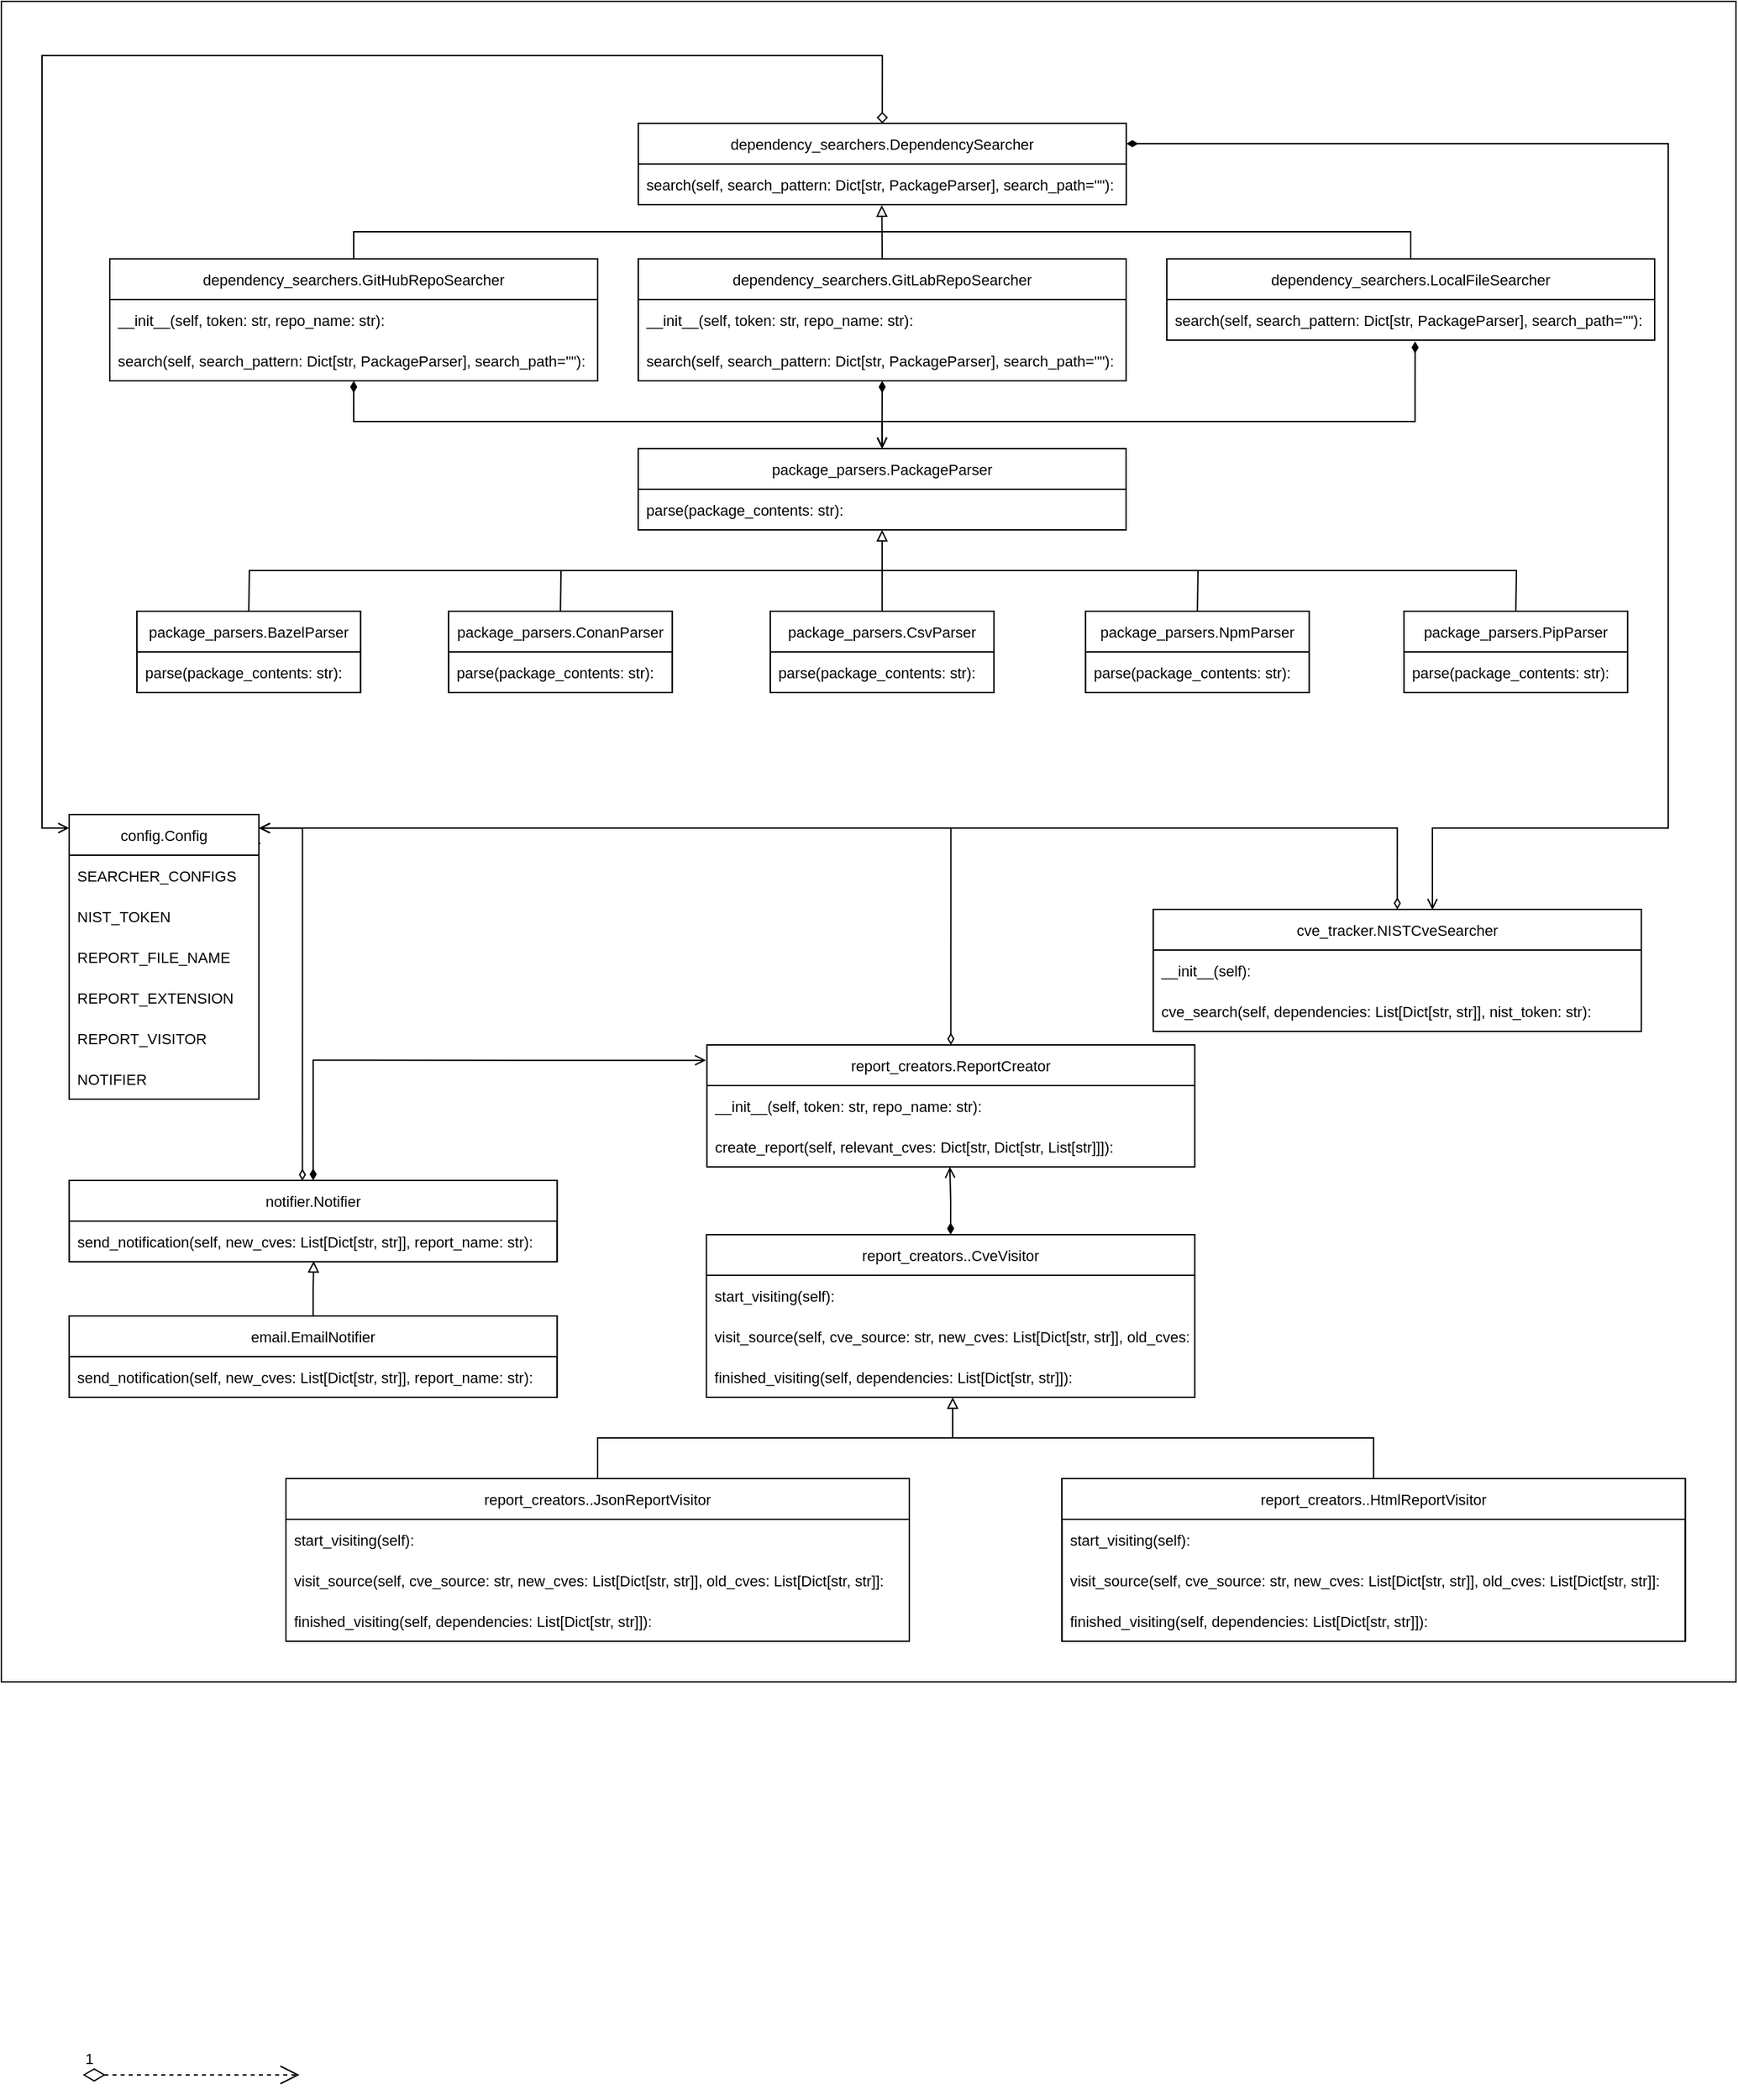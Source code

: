 <mxfile version="16.5.1" type="device"><diagram name="Page-1" id="52a04d89-c75d-2922-d76d-85b35f80e030"><mxGraphModel dx="425" dy="3522" grid="1" gridSize="10" guides="1" tooltips="1" connect="1" arrows="1" fold="1" page="1" pageScale="1" pageWidth="1100" pageHeight="850" background="none" math="0" shadow="0"><root><mxCell id="0"/><mxCell id="1" parent="0"/><mxCell id="kn9qa-y9ebfBSx-fWGVh-819" value="" style="rounded=0;whiteSpace=wrap;html=1;fontSize=11;" vertex="1" parent="1"><mxGeometry x="1100" y="-1770" width="1280" height="1240" as="geometry"/></mxCell><mxCell id="kn9qa-y9ebfBSx-fWGVh-545" value="" style="rounded=0;whiteSpace=wrap;html=1;fontSize=11;" vertex="1" parent="1"><mxGeometry x="1569.93" y="-1580" width="360" height="90" as="geometry"/></mxCell><mxCell id="kn9qa-y9ebfBSx-fWGVh-546" value="" style="rounded=0;whiteSpace=wrap;html=1;fontSize=11;" vertex="1" parent="1"><mxGeometry x="1180" y="-1580" width="360" height="90" as="geometry"/></mxCell><mxCell id="kn9qa-y9ebfBSx-fWGVh-548" value="" style="rounded=0;whiteSpace=wrap;html=1;fontSize=11;" vertex="1" parent="1"><mxGeometry x="1960" y="-1580" width="360" height="60" as="geometry"/></mxCell><mxCell id="kn9qa-y9ebfBSx-fWGVh-862" style="edgeStyle=orthogonalEdgeStyle;rounded=0;orthogonalLoop=1;jettySize=auto;html=1;exitX=0.5;exitY=0;exitDx=0;exitDy=0;fontSize=11;startArrow=diamond;startFill=0;endArrow=open;endFill=0;" edge="1" parent="1" source="kn9qa-y9ebfBSx-fWGVh-562" target="kn9qa-y9ebfBSx-fWGVh-795"><mxGeometry relative="1" as="geometry"><mxPoint x="1150" y="-1150" as="targetPoint"/><Array as="points"><mxPoint x="1750" y="-1730"/><mxPoint x="1130" y="-1730"/><mxPoint x="1130" y="-1160"/></Array></mxGeometry></mxCell><mxCell id="kn9qa-y9ebfBSx-fWGVh-562" value="dependency_searchers.DependencySearcher" style="swimlane;fontStyle=0;childLayout=stackLayout;horizontal=1;startSize=30;horizontalStack=0;resizeParent=1;resizeParentMax=0;resizeLast=0;collapsible=1;marginBottom=0;fontSize=11;" vertex="1" parent="1"><mxGeometry x="1570" y="-1680" width="360.12" height="60" as="geometry"/></mxCell><mxCell id="kn9qa-y9ebfBSx-fWGVh-563" value="search(self, search_pattern: Dict[str, PackageParser], search_path=&quot;&quot;):" style="text;strokeColor=none;fillColor=none;align=left;verticalAlign=middle;spacingLeft=4;spacingRight=4;overflow=hidden;points=[[0,0.5],[1,0.5]];portConstraint=eastwest;rotatable=0;fontSize=11;" vertex="1" parent="kn9qa-y9ebfBSx-fWGVh-562"><mxGeometry y="30" width="360.12" height="30" as="geometry"/></mxCell><mxCell id="kn9qa-y9ebfBSx-fWGVh-566" value="dependency_searchers.GitHubRepoSearcher" style="swimlane;fontStyle=0;childLayout=stackLayout;horizontal=1;startSize=30;horizontalStack=0;resizeParent=1;resizeParentMax=0;resizeLast=0;collapsible=1;marginBottom=0;fontSize=11;" vertex="1" parent="1"><mxGeometry x="1180" y="-1580" width="360.03" height="90" as="geometry"/></mxCell><mxCell id="kn9qa-y9ebfBSx-fWGVh-567" value="__init__(self, token: str, repo_name: str):" style="text;strokeColor=none;fillColor=none;align=left;verticalAlign=middle;spacingLeft=4;spacingRight=4;overflow=hidden;points=[[0,0.5],[1,0.5]];portConstraint=eastwest;rotatable=0;fontSize=11;" vertex="1" parent="kn9qa-y9ebfBSx-fWGVh-566"><mxGeometry y="30" width="360.03" height="30" as="geometry"/></mxCell><mxCell id="kn9qa-y9ebfBSx-fWGVh-568" value="search(self, search_pattern: Dict[str, PackageParser], search_path=&quot;&quot;):" style="text;strokeColor=none;fillColor=none;align=left;verticalAlign=middle;spacingLeft=4;spacingRight=4;overflow=hidden;points=[[0,0.5],[1,0.5]];portConstraint=eastwest;rotatable=0;fontSize=11;" vertex="1" parent="kn9qa-y9ebfBSx-fWGVh-566"><mxGeometry y="60" width="360.03" height="30" as="geometry"/></mxCell><mxCell id="kn9qa-y9ebfBSx-fWGVh-729" style="edgeStyle=orthogonalEdgeStyle;rounded=0;orthogonalLoop=1;jettySize=auto;html=1;exitX=0.5;exitY=0;exitDx=0;exitDy=0;entryX=0.499;entryY=1.014;entryDx=0;entryDy=0;entryPerimeter=0;fontSize=11;startArrow=none;startFill=0;endArrow=block;endFill=0;" edge="1" parent="1" source="kn9qa-y9ebfBSx-fWGVh-571" target="kn9qa-y9ebfBSx-fWGVh-563"><mxGeometry relative="1" as="geometry"/></mxCell><mxCell id="kn9qa-y9ebfBSx-fWGVh-571" value="dependency_searchers.GitLabRepoSearcher" style="swimlane;fontStyle=0;childLayout=stackLayout;horizontal=1;startSize=30;horizontalStack=0;resizeParent=1;resizeParentMax=0;resizeLast=0;collapsible=1;marginBottom=0;fontSize=11;" vertex="1" parent="1"><mxGeometry x="1570" y="-1580" width="360" height="90" as="geometry"/></mxCell><mxCell id="kn9qa-y9ebfBSx-fWGVh-572" value="__init__(self, token: str, repo_name: str):" style="text;strokeColor=none;fillColor=none;align=left;verticalAlign=middle;spacingLeft=4;spacingRight=4;overflow=hidden;points=[[0,0.5],[1,0.5]];portConstraint=eastwest;rotatable=0;fontSize=11;" vertex="1" parent="kn9qa-y9ebfBSx-fWGVh-571"><mxGeometry y="30" width="360" height="30" as="geometry"/></mxCell><mxCell id="kn9qa-y9ebfBSx-fWGVh-573" value="search(self, search_pattern: Dict[str, PackageParser], search_path=&quot;&quot;):" style="text;strokeColor=none;fillColor=none;align=left;verticalAlign=middle;spacingLeft=4;spacingRight=4;overflow=hidden;points=[[0,0.5],[1,0.5]];portConstraint=eastwest;rotatable=0;fontSize=11;" vertex="1" parent="kn9qa-y9ebfBSx-fWGVh-571"><mxGeometry y="60" width="360" height="30" as="geometry"/></mxCell><mxCell id="kn9qa-y9ebfBSx-fWGVh-576" value="dependency_searchers.LocalFileSearcher" style="swimlane;fontStyle=0;childLayout=stackLayout;horizontal=1;startSize=30;horizontalStack=0;resizeParent=1;resizeParentMax=0;resizeLast=0;collapsible=1;marginBottom=0;fontSize=11;" vertex="1" parent="1"><mxGeometry x="1960" y="-1580" width="360" height="60" as="geometry"/></mxCell><mxCell id="kn9qa-y9ebfBSx-fWGVh-577" value="search(self, search_pattern: Dict[str, PackageParser], search_path=&quot;&quot;):" style="text;strokeColor=none;fillColor=none;align=left;verticalAlign=middle;spacingLeft=4;spacingRight=4;overflow=hidden;points=[[0,0.5],[1,0.5]];portConstraint=eastwest;rotatable=0;fontSize=11;" vertex="1" parent="kn9qa-y9ebfBSx-fWGVh-576"><mxGeometry y="30" width="360" height="30" as="geometry"/></mxCell><mxCell id="kn9qa-y9ebfBSx-fWGVh-615" value="" style="rounded=0;whiteSpace=wrap;html=1;fontSize=11;" vertex="1" parent="1"><mxGeometry x="1667.42" y="-1320" width="165.02" height="60" as="geometry"/></mxCell><mxCell id="kn9qa-y9ebfBSx-fWGVh-616" value="" style="rounded=0;whiteSpace=wrap;html=1;fontSize=11;" vertex="1" parent="1"><mxGeometry x="1430.06" y="-1320" width="165.02" height="60" as="geometry"/></mxCell><mxCell id="kn9qa-y9ebfBSx-fWGVh-617" value="" style="rounded=0;whiteSpace=wrap;html=1;fontSize=11;" vertex="1" parent="1"><mxGeometry x="1200.06" y="-1320" width="165.02" height="60" as="geometry"/></mxCell><mxCell id="kn9qa-y9ebfBSx-fWGVh-618" value="package_parsers.BazelParser" style="swimlane;fontStyle=0;childLayout=stackLayout;horizontal=1;startSize=30;horizontalStack=0;resizeParent=1;resizeParentMax=0;resizeLast=0;collapsible=1;marginBottom=0;fontSize=11;" vertex="1" parent="1"><mxGeometry x="1200.08" y="-1320" width="165" height="60" as="geometry"/></mxCell><mxCell id="kn9qa-y9ebfBSx-fWGVh-619" value="parse(package_contents: str):" style="text;strokeColor=none;fillColor=none;align=left;verticalAlign=middle;spacingLeft=4;spacingRight=4;overflow=hidden;points=[[0,0.5],[1,0.5]];portConstraint=eastwest;rotatable=0;fontSize=11;" vertex="1" parent="kn9qa-y9ebfBSx-fWGVh-618"><mxGeometry y="30" width="165" height="30" as="geometry"/></mxCell><mxCell id="kn9qa-y9ebfBSx-fWGVh-836" style="edgeStyle=orthogonalEdgeStyle;rounded=0;orthogonalLoop=1;jettySize=auto;html=1;exitX=0.5;exitY=0;exitDx=0;exitDy=0;entryX=0.5;entryY=1;entryDx=0;entryDy=0;entryPerimeter=0;fontSize=11;startArrow=none;startFill=0;endArrow=block;endFill=0;" edge="1" parent="1" source="kn9qa-y9ebfBSx-fWGVh-620" target="kn9qa-y9ebfBSx-fWGVh-757"><mxGeometry relative="1" as="geometry"/></mxCell><mxCell id="kn9qa-y9ebfBSx-fWGVh-620" value="package_parsers.CsvParser" style="swimlane;fontStyle=0;childLayout=stackLayout;horizontal=1;startSize=30;horizontalStack=0;resizeParent=1;resizeParentMax=0;resizeLast=0;collapsible=1;marginBottom=0;fontSize=11;" vertex="1" parent="1"><mxGeometry x="1667.42" y="-1320" width="165" height="60" as="geometry"/></mxCell><mxCell id="kn9qa-y9ebfBSx-fWGVh-621" value="parse(package_contents: str):" style="text;strokeColor=none;fillColor=none;align=left;verticalAlign=middle;spacingLeft=4;spacingRight=4;overflow=hidden;points=[[0,0.5],[1,0.5]];portConstraint=eastwest;rotatable=0;fontSize=11;" vertex="1" parent="kn9qa-y9ebfBSx-fWGVh-620"><mxGeometry y="30" width="165" height="30" as="geometry"/></mxCell><mxCell id="kn9qa-y9ebfBSx-fWGVh-622" value="" style="rounded=0;whiteSpace=wrap;html=1;fontSize=11;" vertex="1" parent="1"><mxGeometry x="1900.06" y="-1320" width="165.02" height="60" as="geometry"/></mxCell><mxCell id="kn9qa-y9ebfBSx-fWGVh-623" value="package_parsers.ConanParser" style="swimlane;fontStyle=0;childLayout=stackLayout;horizontal=1;startSize=30;horizontalStack=0;resizeParent=1;resizeParentMax=0;resizeLast=0;collapsible=1;marginBottom=0;fontSize=11;" vertex="1" parent="1"><mxGeometry x="1430.06" y="-1320" width="165" height="60" as="geometry"/></mxCell><mxCell id="kn9qa-y9ebfBSx-fWGVh-624" value="parse(package_contents: str):" style="text;strokeColor=none;fillColor=none;align=left;verticalAlign=middle;spacingLeft=4;spacingRight=4;overflow=hidden;points=[[0,0.5],[1,0.5]];portConstraint=eastwest;rotatable=0;fontSize=11;" vertex="1" parent="kn9qa-y9ebfBSx-fWGVh-623"><mxGeometry y="30" width="165" height="30" as="geometry"/></mxCell><mxCell id="kn9qa-y9ebfBSx-fWGVh-625" value="package_parsers.NpmParser" style="swimlane;fontStyle=0;childLayout=stackLayout;horizontal=1;startSize=30;horizontalStack=0;resizeParent=1;resizeParentMax=0;resizeLast=0;collapsible=1;marginBottom=0;fontSize=11;" vertex="1" parent="1"><mxGeometry x="1900.08" y="-1320" width="165" height="60" as="geometry"/></mxCell><mxCell id="kn9qa-y9ebfBSx-fWGVh-626" value="parse(package_contents: str):" style="text;strokeColor=none;fillColor=none;align=left;verticalAlign=middle;spacingLeft=4;spacingRight=4;overflow=hidden;points=[[0,0.5],[1,0.5]];portConstraint=eastwest;rotatable=0;fontSize=11;" vertex="1" parent="kn9qa-y9ebfBSx-fWGVh-625"><mxGeometry y="30" width="165" height="30" as="geometry"/></mxCell><mxCell id="kn9qa-y9ebfBSx-fWGVh-627" value="" style="rounded=0;whiteSpace=wrap;html=1;fontSize=11;" vertex="1" parent="1"><mxGeometry x="2135.04" y="-1320" width="165.02" height="60" as="geometry"/></mxCell><mxCell id="kn9qa-y9ebfBSx-fWGVh-628" value="package_parsers.PipParser" style="swimlane;fontStyle=0;childLayout=stackLayout;horizontal=1;startSize=30;horizontalStack=0;resizeParent=1;resizeParentMax=0;resizeLast=0;collapsible=1;marginBottom=0;fontSize=11;" vertex="1" parent="1"><mxGeometry x="2135.06" y="-1320" width="165" height="60" as="geometry"/></mxCell><mxCell id="kn9qa-y9ebfBSx-fWGVh-629" value="parse(package_contents: str):" style="text;strokeColor=none;fillColor=none;align=left;verticalAlign=middle;spacingLeft=4;spacingRight=4;overflow=hidden;points=[[0,0.5],[1,0.5]];portConstraint=eastwest;rotatable=0;fontSize=11;" vertex="1" parent="kn9qa-y9ebfBSx-fWGVh-628"><mxGeometry y="30" width="165" height="30" as="geometry"/></mxCell><mxCell id="kn9qa-y9ebfBSx-fWGVh-852" style="edgeStyle=orthogonalEdgeStyle;rounded=0;orthogonalLoop=1;jettySize=auto;html=1;exitX=0.5;exitY=0;exitDx=0;exitDy=0;fontSize=11;startArrow=diamondThin;startFill=0;endArrow=open;endFill=0;" edge="1" parent="1" source="kn9qa-y9ebfBSx-fWGVh-630"><mxGeometry relative="1" as="geometry"><mxPoint x="1290" y="-1160" as="targetPoint"/><Array as="points"><mxPoint x="2130" y="-1160"/><mxPoint x="1290" y="-1160"/></Array></mxGeometry></mxCell><mxCell id="kn9qa-y9ebfBSx-fWGVh-630" value="cve_tracker.NISTCveSearcher" style="swimlane;fontStyle=0;childLayout=stackLayout;horizontal=1;startSize=30;horizontalStack=0;resizeParent=1;resizeParentMax=0;resizeLast=0;collapsible=1;marginBottom=0;fontSize=11;" vertex="1" parent="1"><mxGeometry x="1950" y="-1100" width="360.18" height="90" as="geometry"/></mxCell><mxCell id="kn9qa-y9ebfBSx-fWGVh-631" value="__init__(self):" style="text;strokeColor=none;fillColor=none;align=left;verticalAlign=middle;spacingLeft=4;spacingRight=4;overflow=hidden;points=[[0,0.5],[1,0.5]];portConstraint=eastwest;rotatable=0;fontSize=11;" vertex="1" parent="kn9qa-y9ebfBSx-fWGVh-630"><mxGeometry y="30" width="360.18" height="30" as="geometry"/></mxCell><mxCell id="kn9qa-y9ebfBSx-fWGVh-632" value="cve_search(self, dependencies: List[Dict[str, str]], nist_token: str):" style="text;strokeColor=none;fillColor=none;align=left;verticalAlign=middle;spacingLeft=4;spacingRight=4;overflow=hidden;points=[[0,0.5],[1,0.5]];portConstraint=eastwest;rotatable=0;fontSize=11;" vertex="1" parent="kn9qa-y9ebfBSx-fWGVh-630"><mxGeometry y="60" width="360.18" height="30" as="geometry"/></mxCell><mxCell id="kn9qa-y9ebfBSx-fWGVh-863" style="edgeStyle=orthogonalEdgeStyle;rounded=0;orthogonalLoop=1;jettySize=auto;html=1;exitX=0.5;exitY=0;exitDx=0;exitDy=0;entryX=1.011;entryY=0.102;entryDx=0;entryDy=0;entryPerimeter=0;fontSize=11;startArrow=diamondThin;startFill=0;endArrow=open;endFill=0;" edge="1" parent="1" source="kn9qa-y9ebfBSx-fWGVh-684" target="kn9qa-y9ebfBSx-fWGVh-795"><mxGeometry relative="1" as="geometry"><Array as="points"><mxPoint x="1801" y="-1160"/><mxPoint x="1290" y="-1160"/><mxPoint x="1290" y="-1149"/></Array></mxGeometry></mxCell><mxCell id="kn9qa-y9ebfBSx-fWGVh-684" value="report_creators.ReportCreator" style="swimlane;fontStyle=0;childLayout=stackLayout;horizontal=1;startSize=30;horizontalStack=0;resizeParent=1;resizeParentMax=0;resizeLast=0;collapsible=1;marginBottom=0;fontSize=11;" vertex="1" parent="1"><mxGeometry x="1620.66" y="-1000" width="360" height="90" as="geometry"/></mxCell><mxCell id="kn9qa-y9ebfBSx-fWGVh-685" value="__init__(self, token: str, repo_name: str):" style="text;strokeColor=none;fillColor=none;align=left;verticalAlign=middle;spacingLeft=4;spacingRight=4;overflow=hidden;points=[[0,0.5],[1,0.5]];portConstraint=eastwest;rotatable=0;fontSize=11;" vertex="1" parent="kn9qa-y9ebfBSx-fWGVh-684"><mxGeometry y="30" width="360" height="30" as="geometry"/></mxCell><mxCell id="kn9qa-y9ebfBSx-fWGVh-686" value="create_report(self, relevant_cves: Dict[str, Dict[str, List[str]]]):" style="text;strokeColor=none;fillColor=none;align=left;verticalAlign=middle;spacingLeft=4;spacingRight=4;overflow=hidden;points=[[0,0.5],[1,0.5]];portConstraint=eastwest;rotatable=0;fontSize=11;" vertex="1" parent="kn9qa-y9ebfBSx-fWGVh-684"><mxGeometry y="60" width="360" height="30" as="geometry"/></mxCell><mxCell id="kn9qa-y9ebfBSx-fWGVh-866" style="edgeStyle=orthogonalEdgeStyle;rounded=0;orthogonalLoop=1;jettySize=auto;html=1;exitX=0.5;exitY=0;exitDx=0;exitDy=0;entryX=0.498;entryY=1;entryDx=0;entryDy=0;entryPerimeter=0;fontSize=11;startArrow=diamondThin;startFill=1;endArrow=open;endFill=0;strokeWidth=1;" edge="1" parent="1" source="kn9qa-y9ebfBSx-fWGVh-687" target="kn9qa-y9ebfBSx-fWGVh-686"><mxGeometry relative="1" as="geometry"/></mxCell><mxCell id="kn9qa-y9ebfBSx-fWGVh-687" value="report_creators..CveVisitor" style="swimlane;fontStyle=0;childLayout=stackLayout;horizontal=1;startSize=30;horizontalStack=0;resizeParent=1;resizeParentMax=0;resizeLast=0;collapsible=1;marginBottom=0;fontSize=11;" vertex="1" parent="1"><mxGeometry x="1620.3" y="-860" width="360.36" height="120" as="geometry"/></mxCell><mxCell id="kn9qa-y9ebfBSx-fWGVh-688" value="start_visiting(self):" style="text;strokeColor=none;fillColor=none;align=left;verticalAlign=middle;spacingLeft=4;spacingRight=4;overflow=hidden;points=[[0,0.5],[1,0.5]];portConstraint=eastwest;rotatable=0;fontSize=11;" vertex="1" parent="kn9qa-y9ebfBSx-fWGVh-687"><mxGeometry y="30" width="360.36" height="30" as="geometry"/></mxCell><mxCell id="kn9qa-y9ebfBSx-fWGVh-689" value="visit_source(self, cve_source: str, new_cves: List[Dict[str, str]], old_cves: List[Dict[str, str]]:" style="text;strokeColor=none;fillColor=none;align=left;verticalAlign=middle;spacingLeft=4;spacingRight=4;overflow=hidden;points=[[0,0.5],[1,0.5]];portConstraint=eastwest;rotatable=0;fontSize=11;" vertex="1" parent="kn9qa-y9ebfBSx-fWGVh-687"><mxGeometry y="60" width="360.36" height="30" as="geometry"/></mxCell><mxCell id="kn9qa-y9ebfBSx-fWGVh-690" value="finished_visiting(self, dependencies: List[Dict[str, str]]):" style="text;strokeColor=none;fillColor=none;align=left;verticalAlign=middle;spacingLeft=4;spacingRight=4;overflow=hidden;points=[[0,0.5],[1,0.5]];portConstraint=eastwest;rotatable=0;fontSize=11;" vertex="1" parent="kn9qa-y9ebfBSx-fWGVh-687"><mxGeometry y="90" width="360.36" height="30" as="geometry"/></mxCell><mxCell id="kn9qa-y9ebfBSx-fWGVh-704" value="" style="rounded=0;whiteSpace=wrap;html=1;fontSize=11;" vertex="1" parent="1"><mxGeometry x="1882.62" y="-680" width="460" height="120" as="geometry"/></mxCell><mxCell id="kn9qa-y9ebfBSx-fWGVh-706" value="" style="rounded=0;whiteSpace=wrap;html=1;fontSize=11;" vertex="1" parent="1"><mxGeometry x="1150.09" y="-900" width="360" height="60" as="geometry"/></mxCell><mxCell id="kn9qa-y9ebfBSx-fWGVh-707" value="" style="rounded=0;whiteSpace=wrap;html=1;fontSize=11;" vertex="1" parent="1"><mxGeometry x="1150.09" y="-800" width="360" height="60" as="geometry"/></mxCell><mxCell id="kn9qa-y9ebfBSx-fWGVh-853" style="edgeStyle=orthogonalEdgeStyle;rounded=0;orthogonalLoop=1;jettySize=auto;html=1;fontSize=11;startArrow=none;startFill=0;endArrow=block;endFill=0;" edge="1" parent="1" source="kn9qa-y9ebfBSx-fWGVh-708"><mxGeometry relative="1" as="geometry"><mxPoint x="1802" y="-740" as="targetPoint"/><Array as="points"><mxPoint x="1540" y="-710"/><mxPoint x="1802" y="-710"/></Array></mxGeometry></mxCell><mxCell id="kn9qa-y9ebfBSx-fWGVh-708" value="report_creators..JsonReportVisitor" style="swimlane;fontStyle=0;childLayout=stackLayout;horizontal=1;startSize=30;horizontalStack=0;resizeParent=1;resizeParentMax=0;resizeLast=0;collapsible=1;marginBottom=0;fontSize=11;" vertex="1" parent="1"><mxGeometry x="1310" y="-680" width="460" height="120" as="geometry"/></mxCell><mxCell id="kn9qa-y9ebfBSx-fWGVh-709" value="start_visiting(self):" style="text;strokeColor=none;fillColor=none;align=left;verticalAlign=middle;spacingLeft=4;spacingRight=4;overflow=hidden;points=[[0,0.5],[1,0.5]];portConstraint=eastwest;rotatable=0;fontSize=11;" vertex="1" parent="kn9qa-y9ebfBSx-fWGVh-708"><mxGeometry y="30" width="460" height="30" as="geometry"/></mxCell><mxCell id="kn9qa-y9ebfBSx-fWGVh-710" value="visit_source(self, cve_source: str, new_cves: List[Dict[str, str]], old_cves: List[Dict[str, str]]:" style="text;strokeColor=none;fillColor=none;align=left;verticalAlign=middle;spacingLeft=4;spacingRight=4;overflow=hidden;points=[[0,0.5],[1,0.5]];portConstraint=eastwest;rotatable=0;fontSize=11;" vertex="1" parent="kn9qa-y9ebfBSx-fWGVh-708"><mxGeometry y="60" width="460" height="30" as="geometry"/></mxCell><mxCell id="kn9qa-y9ebfBSx-fWGVh-711" value="finished_visiting(self, dependencies: List[Dict[str, str]]):" style="text;strokeColor=none;fillColor=none;align=left;verticalAlign=middle;spacingLeft=4;spacingRight=4;overflow=hidden;points=[[0,0.5],[1,0.5]];portConstraint=eastwest;rotatable=0;fontSize=11;" vertex="1" parent="kn9qa-y9ebfBSx-fWGVh-708"><mxGeometry y="90" width="460" height="30" as="geometry"/></mxCell><mxCell id="kn9qa-y9ebfBSx-fWGVh-855" style="edgeStyle=orthogonalEdgeStyle;rounded=0;orthogonalLoop=1;jettySize=auto;html=1;exitX=0.5;exitY=0;exitDx=0;exitDy=0;fontSize=11;startArrow=none;startFill=0;endArrow=none;endFill=0;" edge="1" parent="1" source="kn9qa-y9ebfBSx-fWGVh-712"><mxGeometry relative="1" as="geometry"><mxPoint x="1800" y="-710" as="targetPoint"/><Array as="points"><mxPoint x="2113" y="-710"/></Array></mxGeometry></mxCell><mxCell id="kn9qa-y9ebfBSx-fWGVh-712" value="report_creators..HtmlReportVisitor" style="swimlane;fontStyle=0;childLayout=stackLayout;horizontal=1;startSize=30;horizontalStack=0;resizeParent=1;resizeParentMax=0;resizeLast=0;collapsible=1;marginBottom=0;fontSize=11;" vertex="1" parent="1"><mxGeometry x="1882.62" y="-680" width="460" height="120" as="geometry"/></mxCell><mxCell id="kn9qa-y9ebfBSx-fWGVh-713" value="start_visiting(self):" style="text;strokeColor=none;fillColor=none;align=left;verticalAlign=middle;spacingLeft=4;spacingRight=4;overflow=hidden;points=[[0,0.5],[1,0.5]];portConstraint=eastwest;rotatable=0;fontSize=11;" vertex="1" parent="kn9qa-y9ebfBSx-fWGVh-712"><mxGeometry y="30" width="460" height="30" as="geometry"/></mxCell><mxCell id="kn9qa-y9ebfBSx-fWGVh-714" value="visit_source(self, cve_source: str, new_cves: List[Dict[str, str]], old_cves: List[Dict[str, str]]:" style="text;strokeColor=none;fillColor=none;align=left;verticalAlign=middle;spacingLeft=4;spacingRight=4;overflow=hidden;points=[[0,0.5],[1,0.5]];portConstraint=eastwest;rotatable=0;fontSize=11;" vertex="1" parent="kn9qa-y9ebfBSx-fWGVh-712"><mxGeometry y="60" width="460" height="30" as="geometry"/></mxCell><mxCell id="kn9qa-y9ebfBSx-fWGVh-715" value="finished_visiting(self, dependencies: List[Dict[str, str]]):" style="text;strokeColor=none;fillColor=none;align=left;verticalAlign=middle;spacingLeft=4;spacingRight=4;overflow=hidden;points=[[0,0.5],[1,0.5]];portConstraint=eastwest;rotatable=0;fontSize=11;" vertex="1" parent="kn9qa-y9ebfBSx-fWGVh-712"><mxGeometry y="90" width="460" height="30" as="geometry"/></mxCell><mxCell id="kn9qa-y9ebfBSx-fWGVh-865" style="edgeStyle=orthogonalEdgeStyle;rounded=0;orthogonalLoop=1;jettySize=auto;html=1;exitX=0.5;exitY=0;exitDx=0;exitDy=0;entryX=-0.002;entryY=0.126;entryDx=0;entryDy=0;entryPerimeter=0;fontSize=11;startArrow=diamondThin;startFill=1;endArrow=open;endFill=0;strokeWidth=1;" edge="1" parent="1" source="kn9qa-y9ebfBSx-fWGVh-716" target="kn9qa-y9ebfBSx-fWGVh-684"><mxGeometry relative="1" as="geometry"/></mxCell><mxCell id="kn9qa-y9ebfBSx-fWGVh-867" style="edgeStyle=orthogonalEdgeStyle;rounded=0;orthogonalLoop=1;jettySize=auto;html=1;exitX=0.478;exitY=0.003;exitDx=0;exitDy=0;entryX=1.001;entryY=0.048;entryDx=0;entryDy=0;entryPerimeter=0;fontSize=11;startArrow=diamondThin;startFill=0;endArrow=open;endFill=0;strokeWidth=1;exitPerimeter=0;" edge="1" parent="1" source="kn9qa-y9ebfBSx-fWGVh-716" target="kn9qa-y9ebfBSx-fWGVh-795"><mxGeometry relative="1" as="geometry"/></mxCell><mxCell id="kn9qa-y9ebfBSx-fWGVh-716" value="notifier.Notifier" style="swimlane;fontStyle=0;childLayout=stackLayout;horizontal=1;startSize=30;horizontalStack=0;resizeParent=1;resizeParentMax=0;resizeLast=0;collapsible=1;marginBottom=0;fontSize=11;" vertex="1" parent="1"><mxGeometry x="1150.09" y="-900" width="360.03" height="60" as="geometry"/></mxCell><mxCell id="kn9qa-y9ebfBSx-fWGVh-717" value="send_notification(self, new_cves: List[Dict[str, str]], report_name: str):" style="text;strokeColor=none;fillColor=none;align=left;verticalAlign=middle;spacingLeft=4;spacingRight=4;overflow=hidden;points=[[0,0.5],[1,0.5]];portConstraint=eastwest;rotatable=0;fontSize=11;" vertex="1" parent="kn9qa-y9ebfBSx-fWGVh-716"><mxGeometry y="30" width="360.03" height="30" as="geometry"/></mxCell><mxCell id="kn9qa-y9ebfBSx-fWGVh-742" style="edgeStyle=orthogonalEdgeStyle;rounded=0;orthogonalLoop=1;jettySize=auto;html=1;exitX=0.5;exitY=0;exitDx=0;exitDy=0;entryX=0.501;entryY=0.983;entryDx=0;entryDy=0;entryPerimeter=0;fontSize=11;startArrow=none;startFill=0;endArrow=block;endFill=0;" edge="1" parent="1" source="kn9qa-y9ebfBSx-fWGVh-718" target="kn9qa-y9ebfBSx-fWGVh-717"><mxGeometry relative="1" as="geometry"/></mxCell><mxCell id="kn9qa-y9ebfBSx-fWGVh-718" value="email.EmailNotifier" style="swimlane;fontStyle=0;childLayout=stackLayout;horizontal=1;startSize=30;horizontalStack=0;resizeParent=1;resizeParentMax=0;resizeLast=0;collapsible=1;marginBottom=0;fontSize=11;" vertex="1" parent="1"><mxGeometry x="1150.06" y="-800" width="360.03" height="60" as="geometry"/></mxCell><mxCell id="kn9qa-y9ebfBSx-fWGVh-719" value="send_notification(self, new_cves: List[Dict[str, str]], report_name: str):" style="text;strokeColor=none;fillColor=none;align=left;verticalAlign=middle;spacingLeft=4;spacingRight=4;overflow=hidden;points=[[0,0.5],[1,0.5]];portConstraint=eastwest;rotatable=0;fontSize=11;" vertex="1" parent="kn9qa-y9ebfBSx-fWGVh-718"><mxGeometry y="30" width="360.03" height="30" as="geometry"/></mxCell><mxCell id="kn9qa-y9ebfBSx-fWGVh-848" style="edgeStyle=orthogonalEdgeStyle;rounded=0;orthogonalLoop=1;jettySize=auto;html=1;exitX=0.5;exitY=0;exitDx=0;exitDy=0;entryX=0.5;entryY=1;entryDx=0;entryDy=0;entryPerimeter=0;fontSize=11;startArrow=open;startFill=0;endArrow=diamondThin;endFill=1;" edge="1" parent="1" source="kn9qa-y9ebfBSx-fWGVh-756" target="kn9qa-y9ebfBSx-fWGVh-573"><mxGeometry relative="1" as="geometry"/></mxCell><mxCell id="kn9qa-y9ebfBSx-fWGVh-849" style="edgeStyle=orthogonalEdgeStyle;rounded=0;orthogonalLoop=1;jettySize=auto;html=1;entryX=0.5;entryY=1;entryDx=0;entryDy=0;entryPerimeter=0;fontSize=11;startArrow=open;startFill=0;endArrow=diamondThin;endFill=1;" edge="1" parent="1" source="kn9qa-y9ebfBSx-fWGVh-756" target="kn9qa-y9ebfBSx-fWGVh-568"><mxGeometry relative="1" as="geometry"><Array as="points"><mxPoint x="1750" y="-1460"/><mxPoint x="1360" y="-1460"/></Array></mxGeometry></mxCell><mxCell id="kn9qa-y9ebfBSx-fWGVh-850" style="edgeStyle=orthogonalEdgeStyle;rounded=0;orthogonalLoop=1;jettySize=auto;html=1;entryX=0.509;entryY=1.03;entryDx=0;entryDy=0;entryPerimeter=0;fontSize=11;startArrow=open;startFill=0;endArrow=diamondThin;endFill=1;" edge="1" parent="1" source="kn9qa-y9ebfBSx-fWGVh-756" target="kn9qa-y9ebfBSx-fWGVh-577"><mxGeometry relative="1" as="geometry"><Array as="points"><mxPoint x="1750" y="-1460"/><mxPoint x="2143" y="-1460"/></Array></mxGeometry></mxCell><mxCell id="kn9qa-y9ebfBSx-fWGVh-756" value="package_parsers.PackageParser" style="swimlane;fontStyle=0;childLayout=stackLayout;horizontal=1;startSize=30;horizontalStack=0;resizeParent=1;resizeParentMax=0;resizeLast=0;collapsible=1;marginBottom=0;fontSize=11;" vertex="1" parent="1"><mxGeometry x="1569.93" y="-1440" width="360" height="60" as="geometry"/></mxCell><mxCell id="kn9qa-y9ebfBSx-fWGVh-757" value="parse(package_contents: str):" style="text;strokeColor=none;fillColor=none;align=left;verticalAlign=middle;spacingLeft=4;spacingRight=4;overflow=hidden;points=[[0,0.5],[1,0.5]];portConstraint=eastwest;rotatable=0;fontSize=11;" vertex="1" parent="kn9qa-y9ebfBSx-fWGVh-756"><mxGeometry y="30" width="360" height="30" as="geometry"/></mxCell><mxCell id="kn9qa-y9ebfBSx-fWGVh-795" value="config.Config" style="swimlane;fontStyle=0;childLayout=stackLayout;horizontal=1;startSize=30;horizontalStack=0;resizeParent=1;resizeParentMax=0;resizeLast=0;collapsible=1;marginBottom=0;fontSize=11;" vertex="1" parent="1"><mxGeometry x="1150.06" y="-1170" width="140" height="210" as="geometry"/></mxCell><mxCell id="kn9qa-y9ebfBSx-fWGVh-861" value="SEARCHER_CONFIGS" style="text;strokeColor=none;fillColor=none;align=left;verticalAlign=middle;spacingLeft=4;spacingRight=4;overflow=hidden;points=[[0,0.5],[1,0.5]];portConstraint=eastwest;rotatable=0;fontSize=11;" vertex="1" parent="kn9qa-y9ebfBSx-fWGVh-795"><mxGeometry y="30" width="140" height="30" as="geometry"/></mxCell><mxCell id="kn9qa-y9ebfBSx-fWGVh-797" value="NIST_TOKEN" style="text;strokeColor=none;fillColor=none;align=left;verticalAlign=middle;spacingLeft=4;spacingRight=4;overflow=hidden;points=[[0,0.5],[1,0.5]];portConstraint=eastwest;rotatable=0;fontSize=11;" vertex="1" parent="kn9qa-y9ebfBSx-fWGVh-795"><mxGeometry y="60" width="140" height="30" as="geometry"/></mxCell><mxCell id="kn9qa-y9ebfBSx-fWGVh-798" value="REPORT_FILE_NAME" style="text;strokeColor=none;fillColor=none;align=left;verticalAlign=middle;spacingLeft=4;spacingRight=4;overflow=hidden;points=[[0,0.5],[1,0.5]];portConstraint=eastwest;rotatable=0;fontSize=11;" vertex="1" parent="kn9qa-y9ebfBSx-fWGVh-795"><mxGeometry y="90" width="140" height="30" as="geometry"/></mxCell><mxCell id="kn9qa-y9ebfBSx-fWGVh-799" value="REPORT_EXTENSION" style="text;strokeColor=none;fillColor=none;align=left;verticalAlign=middle;spacingLeft=4;spacingRight=4;overflow=hidden;points=[[0,0.5],[1,0.5]];portConstraint=eastwest;rotatable=0;fontSize=11;" vertex="1" parent="kn9qa-y9ebfBSx-fWGVh-795"><mxGeometry y="120" width="140" height="30" as="geometry"/></mxCell><mxCell id="kn9qa-y9ebfBSx-fWGVh-800" value="REPORT_VISITOR" style="text;strokeColor=none;fillColor=none;align=left;verticalAlign=middle;spacingLeft=4;spacingRight=4;overflow=hidden;points=[[0,0.5],[1,0.5]];portConstraint=eastwest;rotatable=0;fontSize=11;" vertex="1" parent="kn9qa-y9ebfBSx-fWGVh-795"><mxGeometry y="150" width="140" height="30" as="geometry"/></mxCell><mxCell id="kn9qa-y9ebfBSx-fWGVh-801" value="NOTIFIER" style="text;strokeColor=none;fillColor=none;align=left;verticalAlign=middle;spacingLeft=4;spacingRight=4;overflow=hidden;points=[[0,0.5],[1,0.5]];portConstraint=eastwest;rotatable=0;fontSize=11;" vertex="1" parent="kn9qa-y9ebfBSx-fWGVh-795"><mxGeometry y="180" width="140" height="30" as="geometry"/></mxCell><mxCell id="kn9qa-y9ebfBSx-fWGVh-830" value="1" style="endArrow=open;html=1;endSize=12;startArrow=diamondThin;startSize=14;startFill=0;edgeStyle=orthogonalEdgeStyle;align=left;verticalAlign=bottom;rounded=0;dashed=1;fontSize=11;" edge="1" parent="1"><mxGeometry x="-1" y="3" relative="1" as="geometry"><mxPoint x="1160" y="-240" as="sourcePoint"/><mxPoint x="1320" y="-240" as="targetPoint"/></mxGeometry></mxCell><mxCell id="kn9qa-y9ebfBSx-fWGVh-837" value="" style="endArrow=none;html=1;rounded=0;fontSize=11;exitX=0.5;exitY=0;exitDx=0;exitDy=0;" edge="1" parent="1" source="kn9qa-y9ebfBSx-fWGVh-618"><mxGeometry width="50" height="50" relative="1" as="geometry"><mxPoint x="1740" y="-1180" as="sourcePoint"/><mxPoint x="1750" y="-1350" as="targetPoint"/><Array as="points"><mxPoint x="1283" y="-1350"/></Array></mxGeometry></mxCell><mxCell id="kn9qa-y9ebfBSx-fWGVh-838" value="" style="endArrow=none;html=1;rounded=0;fontSize=11;exitX=0.5;exitY=0;exitDx=0;exitDy=0;" edge="1" parent="1" source="kn9qa-y9ebfBSx-fWGVh-623"><mxGeometry width="50" height="50" relative="1" as="geometry"><mxPoint x="1740" y="-1180" as="sourcePoint"/><mxPoint x="1513" y="-1350" as="targetPoint"/></mxGeometry></mxCell><mxCell id="kn9qa-y9ebfBSx-fWGVh-839" value="" style="endArrow=none;html=1;rounded=0;fontSize=11;entryX=0.5;entryY=0;entryDx=0;entryDy=0;" edge="1" parent="1" target="kn9qa-y9ebfBSx-fWGVh-625"><mxGeometry width="50" height="50" relative="1" as="geometry"><mxPoint x="1750" y="-1350" as="sourcePoint"/><mxPoint x="1790" y="-1230" as="targetPoint"/><Array as="points"><mxPoint x="1983" y="-1350"/></Array></mxGeometry></mxCell><mxCell id="kn9qa-y9ebfBSx-fWGVh-840" value="" style="endArrow=none;html=1;rounded=0;fontSize=11;entryX=0.5;entryY=0;entryDx=0;entryDy=0;" edge="1" parent="1" target="kn9qa-y9ebfBSx-fWGVh-628"><mxGeometry width="50" height="50" relative="1" as="geometry"><mxPoint x="1980" y="-1350" as="sourcePoint"/><mxPoint x="1790" y="-1230" as="targetPoint"/><Array as="points"><mxPoint x="2218" y="-1350"/></Array></mxGeometry></mxCell><mxCell id="kn9qa-y9ebfBSx-fWGVh-842" value="" style="endArrow=none;html=1;rounded=0;fontSize=11;exitX=0.5;exitY=0;exitDx=0;exitDy=0;" edge="1" parent="1" source="kn9qa-y9ebfBSx-fWGVh-566"><mxGeometry width="50" height="50" relative="1" as="geometry"><mxPoint x="1740" y="-1470" as="sourcePoint"/><mxPoint x="1750" y="-1600" as="targetPoint"/><Array as="points"><mxPoint x="1360" y="-1600"/></Array></mxGeometry></mxCell><mxCell id="kn9qa-y9ebfBSx-fWGVh-843" value="" style="endArrow=none;html=1;rounded=0;fontSize=11;exitX=0.5;exitY=0;exitDx=0;exitDy=0;" edge="1" parent="1" source="kn9qa-y9ebfBSx-fWGVh-576"><mxGeometry width="50" height="50" relative="1" as="geometry"><mxPoint x="2120" y="-1570" as="sourcePoint"/><mxPoint x="1750" y="-1600" as="targetPoint"/><Array as="points"><mxPoint x="2140" y="-1600"/></Array></mxGeometry></mxCell><mxCell id="kn9qa-y9ebfBSx-fWGVh-860" style="edgeStyle=orthogonalEdgeStyle;rounded=0;orthogonalLoop=1;jettySize=auto;html=1;fontSize=11;startArrow=open;startFill=0;endArrow=diamondThin;endFill=1;entryX=1;entryY=0.25;entryDx=0;entryDy=0;exitX=0.572;exitY=0.004;exitDx=0;exitDy=0;exitPerimeter=0;" edge="1" parent="1" source="kn9qa-y9ebfBSx-fWGVh-630" target="kn9qa-y9ebfBSx-fWGVh-562"><mxGeometry relative="1" as="geometry"><mxPoint x="2130.001" y="-1100" as="sourcePoint"/><mxPoint x="2410" y="-1770" as="targetPoint"/><Array as="points"><mxPoint x="2156" y="-1160"/><mxPoint x="2330" y="-1160"/><mxPoint x="2330" y="-1665"/></Array></mxGeometry></mxCell></root></mxGraphModel></diagram></mxfile>
